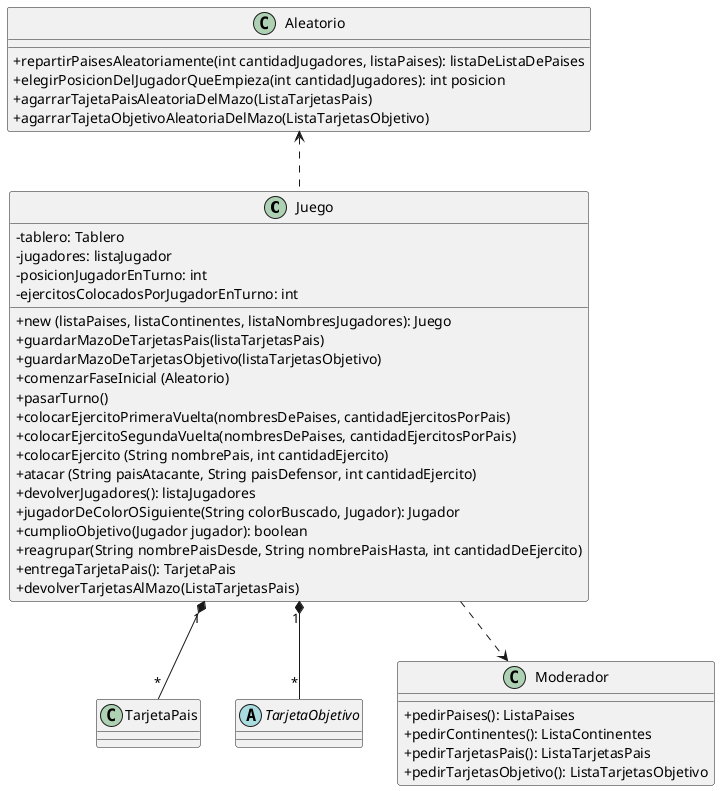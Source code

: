 @startuml
Juego "1" *-- "*" TarjetaPais
Juego "1" *-- "*" TarjetaObjetivo
Juego ..> Moderador
Aleatorio <..Juego

skinparam classAttributeIconSize 0
class Moderador {
 +pedirPaises(): ListaPaises
 +pedirContinentes(): ListaContinentes
 +pedirTarjetasPais(): ListaTarjetasPais
 +pedirTarjetasObjetivo(): ListaTarjetasObjetivo
}

skinparam classAttributeIconSize 0
class Aleatorio {
 +repartirPaisesAleatoriamente(int cantidadJugadores, listaPaises): listaDeListaDePaises
 +elegirPosicionDelJugadorQueEmpieza(int cantidadJugadores): int posicion
 +agarrarTajetaPaisAleatoriaDelMazo(ListaTarjetasPais)
 +agarrarTajetaObjetivoAleatoriaDelMazo(ListaTarjetasObjetivo)
}


skinparam classAttributeIconSize 0
class Juego {
 -tablero: Tablero
 -jugadores: listaJugador
 -posicionJugadorEnTurno: int
 -ejercitosColocadosPorJugadorEnTurno: int
 +new (listaPaises, listaContinentes, listaNombresJugadores): Juego
 +guardarMazoDeTarjetasPais(listaTarjetasPais)
 +guardarMazoDeTarjetasObjetivo(listaTarjetasObjetivo)
 +comenzarFaseInicial (Aleatorio)
 +pasarTurno()
 +colocarEjercitoPrimeraVuelta(nombresDePaises, cantidadEjercitosPorPais)
 +colocarEjercitoSegundaVuelta(nombresDePaises, cantidadEjercitosPorPais)
 +colocarEjercito (String nombrePais, int cantidadEjercito)
 +atacar (String paisAtacante, String paisDefensor, int cantidadEjercito)
 +devolverJugadores(): listaJugadores
 +jugadorDeColorOSiguiente(String colorBuscado, Jugador): Jugador
 +cumplioObjetivo(Jugador jugador): boolean
 +reagrupar(String nombrePaisDesde, String nombrePaisHasta, int cantidadDeEjercito)
 +entregaTarjetaPais(): TarjetaPais
 +devolverTarjetasAlMazo(ListaTarjetasPais)

}

skinparam classAttributeIconSize 0
abstract class TarjetaObjetivo {

}
@enduml